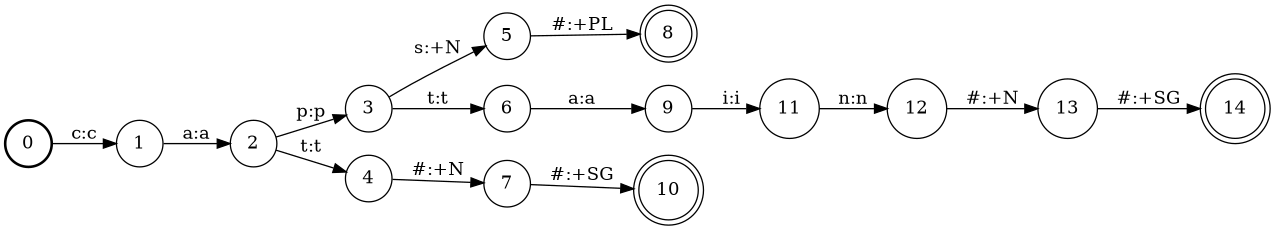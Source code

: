 digraph FST {
rankdir = LR;
size = "8.5,11";
label = "";
center = 1;
orientation = Portrait;
ranksep = "0.4";
nodesep = "0.25";
0 [label = "0", shape = circle, style = bold, fontsize = 14]
	0 -> 1 [label = "c:c", fontsize = 14];
1 [label = "1", shape = circle, style = solid, fontsize = 14]
	1 -> 2 [label = "a:a", fontsize = 14];
2 [label = "2", shape = circle, style = solid, fontsize = 14]
	2 -> 3 [label = "p:p", fontsize = 14];
	2 -> 4 [label = "t:t", fontsize = 14];
3 [label = "3", shape = circle, style = solid, fontsize = 14]
	3 -> 5 [label = "s:+N", fontsize = 14];
	3 -> 6 [label = "t:t", fontsize = 14];
4 [label = "4", shape = circle, style = solid, fontsize = 14]
	4 -> 7 [label = "#:+N", fontsize = 14];
5 [label = "5", shape = circle, style = solid, fontsize = 14]
	5 -> 8 [label = "#:+PL", fontsize = 14];
6 [label = "6", shape = circle, style = solid, fontsize = 14]
	6 -> 9 [label = "a:a", fontsize = 14];
7 [label = "7", shape = circle, style = solid, fontsize = 14]
	7 -> 10 [label = "#:+SG", fontsize = 14];
8 [label = "8", shape = doublecircle, style = solid, fontsize = 14]
9 [label = "9", shape = circle, style = solid, fontsize = 14]
	9 -> 11 [label = "i:i", fontsize = 14];
10 [label = "10", shape = doublecircle, style = solid, fontsize = 14]
11 [label = "11", shape = circle, style = solid, fontsize = 14]
	11 -> 12 [label = "n:n", fontsize = 14];
12 [label = "12", shape = circle, style = solid, fontsize = 14]
	12 -> 13 [label = "#:+N", fontsize = 14];
13 [label = "13", shape = circle, style = solid, fontsize = 14]
	13 -> 14 [label = "#:+SG", fontsize = 14];
14 [label = "14", shape = doublecircle, style = solid, fontsize = 14]
}

